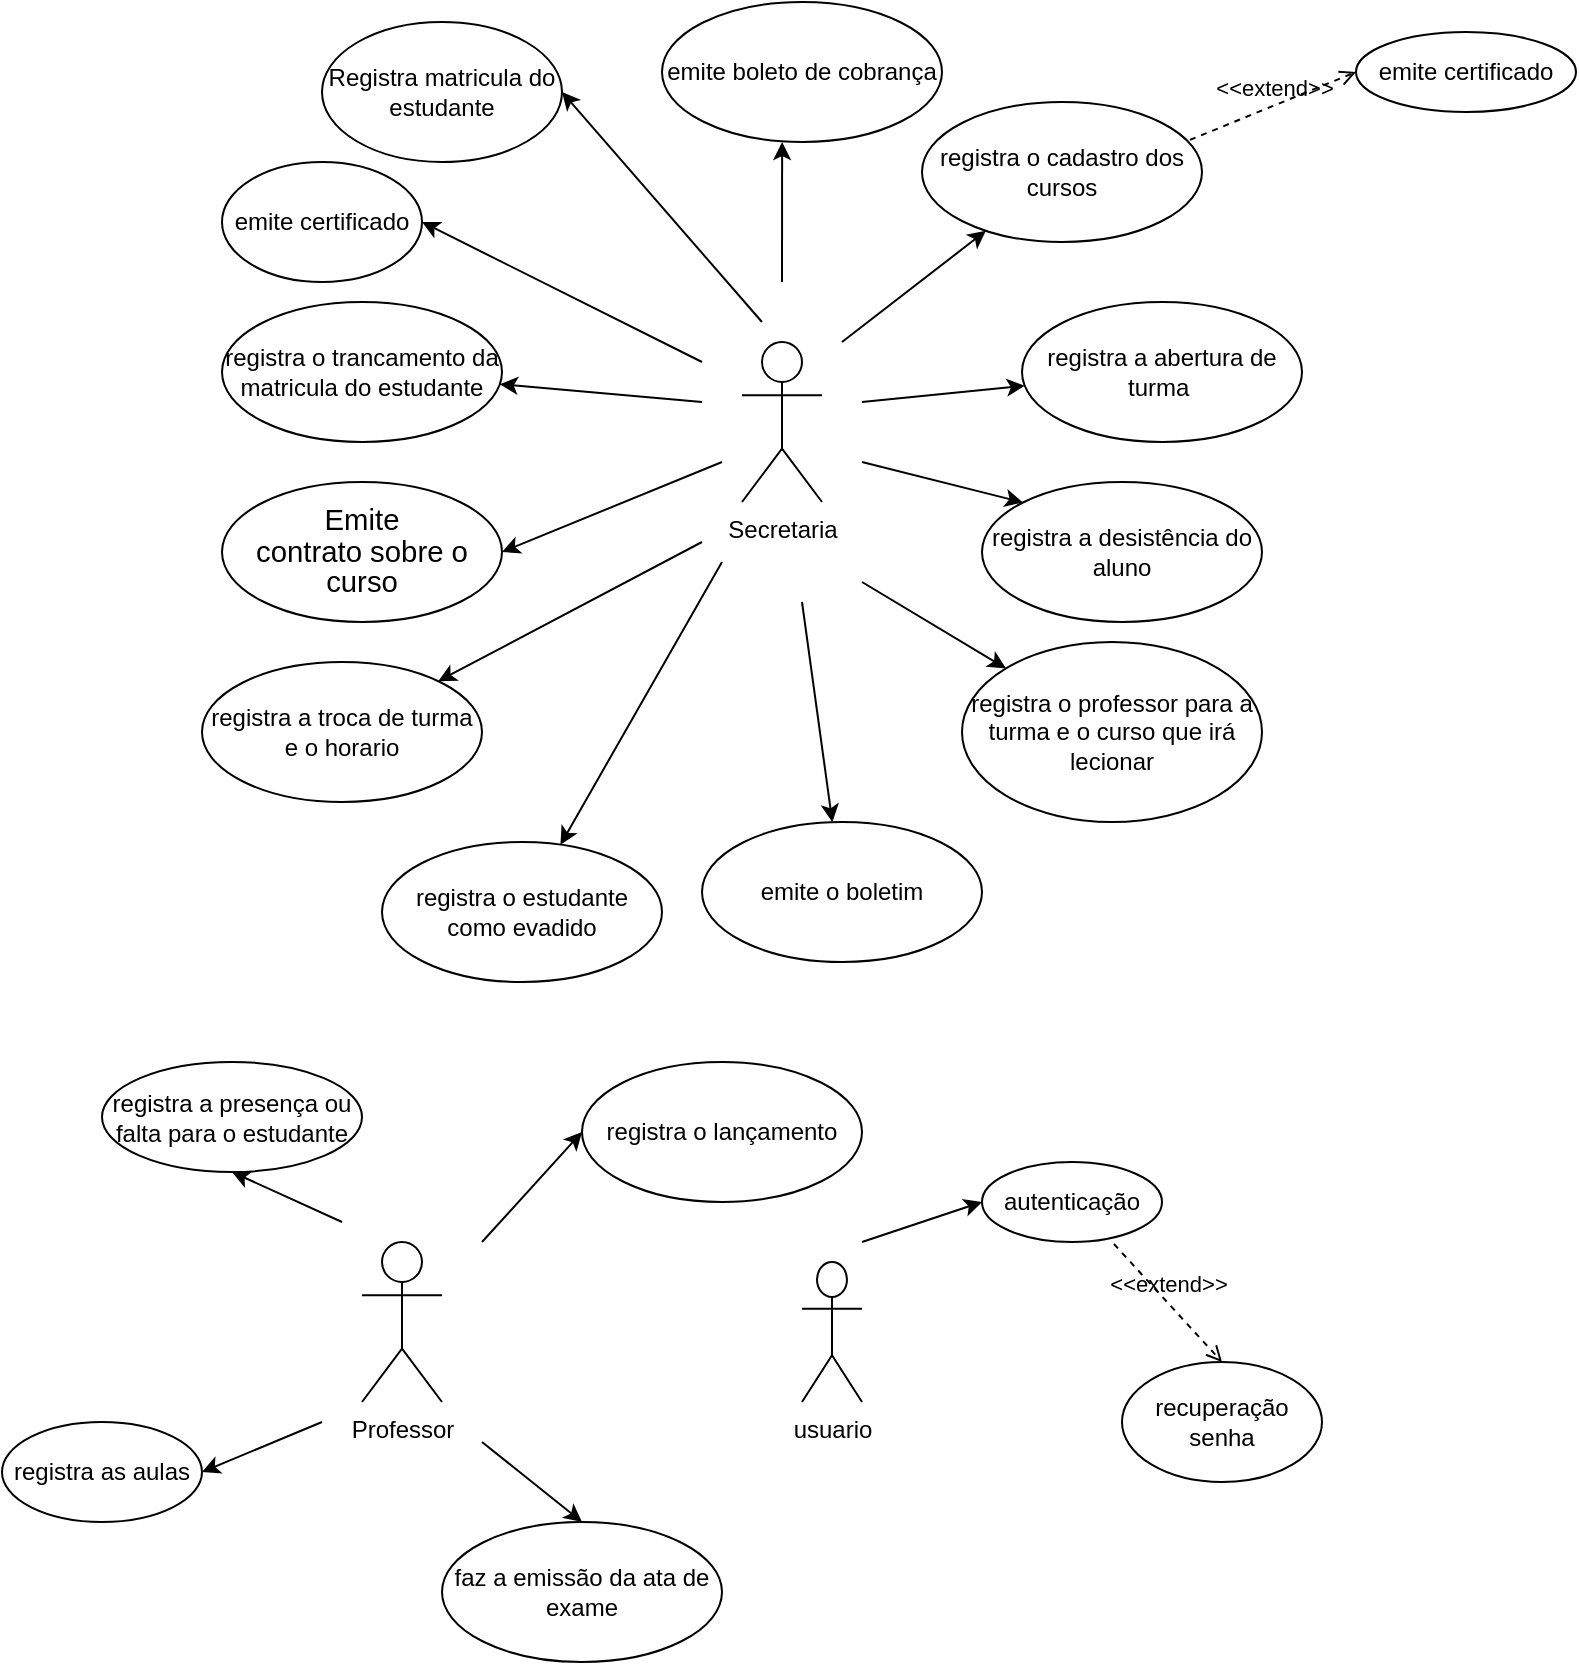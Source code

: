 <mxfile version="26.0.11">
  <diagram name="Página-1" id="e2Mm4PuRfbsSf4WBnIN7">
    <mxGraphModel dx="1674" dy="728" grid="1" gridSize="10" guides="1" tooltips="1" connect="1" arrows="1" fold="1" page="1" pageScale="1" pageWidth="827" pageHeight="1169" math="0" shadow="0">
      <root>
        <mxCell id="0" />
        <mxCell id="1" parent="0" />
        <mxCell id="hLfekD7jiDn_uas92cv7-1" value="Secretaria" style="shape=umlActor;verticalLabelPosition=bottom;verticalAlign=top;html=1;" parent="1" vertex="1">
          <mxGeometry x="410" y="170" width="40" height="80" as="geometry" />
        </mxCell>
        <mxCell id="hLfekD7jiDn_uas92cv7-4" value="Registra matricula do estudante" style="ellipse;whiteSpace=wrap;html=1;fillColor=none;" parent="1" vertex="1">
          <mxGeometry x="200" y="10" width="120" height="70" as="geometry" />
        </mxCell>
        <mxCell id="hLfekD7jiDn_uas92cv7-7" value="" style="endArrow=classic;html=1;rounded=0;entryX=1;entryY=0.5;entryDx=0;entryDy=0;" parent="1" target="hLfekD7jiDn_uas92cv7-4" edge="1">
          <mxGeometry width="50" height="50" relative="1" as="geometry">
            <mxPoint x="420" y="160" as="sourcePoint" />
            <mxPoint x="440" y="280" as="targetPoint" />
          </mxGeometry>
        </mxCell>
        <mxCell id="hLfekD7jiDn_uas92cv7-8" value="" style="endArrow=classic;html=1;rounded=0;entryX=1;entryY=0.5;entryDx=0;entryDy=0;" parent="1" target="hLfekD7jiDn_uas92cv7-9" edge="1">
          <mxGeometry width="50" height="50" relative="1" as="geometry">
            <mxPoint x="390" y="180" as="sourcePoint" />
            <mxPoint x="230" y="200" as="targetPoint" />
          </mxGeometry>
        </mxCell>
        <mxCell id="hLfekD7jiDn_uas92cv7-9" value="emite certificado" style="ellipse;whiteSpace=wrap;html=1;" parent="1" vertex="1">
          <mxGeometry x="150" y="80" width="100" height="60" as="geometry" />
        </mxCell>
        <mxCell id="hLfekD7jiDn_uas92cv7-11" value="" style="endArrow=classic;html=1;rounded=0;entryX=0.429;entryY=1;entryDx=0;entryDy=0;entryPerimeter=0;" parent="1" target="hLfekD7jiDn_uas92cv7-12" edge="1">
          <mxGeometry width="50" height="50" relative="1" as="geometry">
            <mxPoint x="430" y="140" as="sourcePoint" />
            <mxPoint x="490" y="80" as="targetPoint" />
          </mxGeometry>
        </mxCell>
        <mxCell id="hLfekD7jiDn_uas92cv7-12" value="emite boleto de cobrança" style="ellipse;whiteSpace=wrap;html=1;" parent="1" vertex="1">
          <mxGeometry x="370" width="140" height="70" as="geometry" />
        </mxCell>
        <mxCell id="hLfekD7jiDn_uas92cv7-13" value="" style="endArrow=classic;html=1;rounded=0;entryX=1;entryY=0.5;entryDx=0;entryDy=0;" parent="1" target="hLfekD7jiDn_uas92cv7-15" edge="1">
          <mxGeometry width="50" height="50" relative="1" as="geometry">
            <mxPoint x="400" y="230" as="sourcePoint" />
            <mxPoint x="220" y="240" as="targetPoint" />
          </mxGeometry>
        </mxCell>
        <mxCell id="hLfekD7jiDn_uas92cv7-15" value="&lt;span style=&quot;font-size:11.0pt;line-height:107%;&lt;br/&gt;font-family:&amp;quot;Calibri&amp;quot;,sans-serif;mso-ascii-theme-font:minor-latin;mso-fareast-font-family:&lt;br/&gt;Calibri;mso-fareast-theme-font:minor-latin;mso-hansi-theme-font:minor-latin;&lt;br/&gt;mso-bidi-font-family:&amp;quot;Times New Roman&amp;quot;;mso-bidi-theme-font:minor-bidi;&lt;br/&gt;mso-ansi-language:PT-BR;mso-fareast-language:EN-US;mso-bidi-language:AR-SA&quot;&gt;Emite&lt;br/&gt;contrato sobre o curso&lt;/span&gt;" style="ellipse;whiteSpace=wrap;html=1;" parent="1" vertex="1">
          <mxGeometry x="150" y="240" width="140" height="70" as="geometry" />
        </mxCell>
        <mxCell id="hLfekD7jiDn_uas92cv7-16" value="" style="endArrow=classic;html=1;rounded=0;" parent="1" target="hLfekD7jiDn_uas92cv7-17" edge="1">
          <mxGeometry width="50" height="50" relative="1" as="geometry">
            <mxPoint x="390" y="200" as="sourcePoint" />
            <mxPoint x="210" y="290" as="targetPoint" />
          </mxGeometry>
        </mxCell>
        <mxCell id="hLfekD7jiDn_uas92cv7-17" value="registra o trancamento da matricula do estudante" style="ellipse;whiteSpace=wrap;html=1;" parent="1" vertex="1">
          <mxGeometry x="150" y="150" width="140" height="70" as="geometry" />
        </mxCell>
        <mxCell id="hLfekD7jiDn_uas92cv7-18" value="" style="endArrow=classic;html=1;rounded=0;" parent="1" target="hLfekD7jiDn_uas92cv7-19" edge="1">
          <mxGeometry width="50" height="50" relative="1" as="geometry">
            <mxPoint x="390" y="270" as="sourcePoint" />
            <mxPoint x="190" y="390" as="targetPoint" />
            <Array as="points" />
          </mxGeometry>
        </mxCell>
        <mxCell id="hLfekD7jiDn_uas92cv7-19" value="registra a troca de turma e o horario" style="ellipse;whiteSpace=wrap;html=1;" parent="1" vertex="1">
          <mxGeometry x="140" y="330" width="140" height="70" as="geometry" />
        </mxCell>
        <mxCell id="hLfekD7jiDn_uas92cv7-20" value="" style="endArrow=classic;html=1;rounded=0;" parent="1" target="hLfekD7jiDn_uas92cv7-21" edge="1">
          <mxGeometry width="50" height="50" relative="1" as="geometry">
            <mxPoint x="400" y="280" as="sourcePoint" />
            <mxPoint x="90" y="500" as="targetPoint" />
          </mxGeometry>
        </mxCell>
        <mxCell id="hLfekD7jiDn_uas92cv7-21" value="registra o estudante como evadido" style="ellipse;whiteSpace=wrap;html=1;" parent="1" vertex="1">
          <mxGeometry x="230" y="420" width="140" height="70" as="geometry" />
        </mxCell>
        <mxCell id="hLfekD7jiDn_uas92cv7-22" value="" style="endArrow=classic;html=1;rounded=0;entryX=0;entryY=0;entryDx=0;entryDy=0;" parent="1" target="hLfekD7jiDn_uas92cv7-23" edge="1">
          <mxGeometry width="50" height="50" relative="1" as="geometry">
            <mxPoint x="470" y="230" as="sourcePoint" />
            <mxPoint x="540" y="380" as="targetPoint" />
          </mxGeometry>
        </mxCell>
        <mxCell id="hLfekD7jiDn_uas92cv7-23" value="registra a desistência do aluno" style="ellipse;whiteSpace=wrap;html=1;" parent="1" vertex="1">
          <mxGeometry x="530" y="240" width="140" height="70" as="geometry" />
        </mxCell>
        <mxCell id="hLfekD7jiDn_uas92cv7-24" value="" style="endArrow=classic;html=1;rounded=0;" parent="1" target="hLfekD7jiDn_uas92cv7-25" edge="1">
          <mxGeometry width="50" height="50" relative="1" as="geometry">
            <mxPoint x="470" y="200" as="sourcePoint" />
            <mxPoint x="570" y="200" as="targetPoint" />
          </mxGeometry>
        </mxCell>
        <mxCell id="hLfekD7jiDn_uas92cv7-25" value="registra a abertura de turma&amp;nbsp;" style="ellipse;whiteSpace=wrap;html=1;" parent="1" vertex="1">
          <mxGeometry x="550" y="150" width="140" height="70" as="geometry" />
        </mxCell>
        <mxCell id="hLfekD7jiDn_uas92cv7-26" value="" style="endArrow=classic;html=1;rounded=0;" parent="1" target="hLfekD7jiDn_uas92cv7-27" edge="1">
          <mxGeometry width="50" height="50" relative="1" as="geometry">
            <mxPoint x="460" y="170" as="sourcePoint" />
            <mxPoint x="590" y="60" as="targetPoint" />
          </mxGeometry>
        </mxCell>
        <mxCell id="hLfekD7jiDn_uas92cv7-27" value="registra o cadastro dos cursos" style="ellipse;whiteSpace=wrap;html=1;" parent="1" vertex="1">
          <mxGeometry x="500" y="50" width="140" height="70" as="geometry" />
        </mxCell>
        <mxCell id="hLfekD7jiDn_uas92cv7-28" value="" style="endArrow=classic;html=1;rounded=0;" parent="1" target="hLfekD7jiDn_uas92cv7-29" edge="1">
          <mxGeometry width="50" height="50" relative="1" as="geometry">
            <mxPoint x="470" y="290" as="sourcePoint" />
            <mxPoint x="520" y="520" as="targetPoint" />
          </mxGeometry>
        </mxCell>
        <mxCell id="hLfekD7jiDn_uas92cv7-29" value="registra o professor para a turma e o curso que irá lecionar" style="ellipse;whiteSpace=wrap;html=1;" parent="1" vertex="1">
          <mxGeometry x="520" y="320" width="150" height="90" as="geometry" />
        </mxCell>
        <mxCell id="hLfekD7jiDn_uas92cv7-30" value="" style="endArrow=classic;html=1;rounded=0;" parent="1" target="hLfekD7jiDn_uas92cv7-31" edge="1">
          <mxGeometry width="50" height="50" relative="1" as="geometry">
            <mxPoint x="440" y="300" as="sourcePoint" />
            <mxPoint x="330" y="560" as="targetPoint" />
          </mxGeometry>
        </mxCell>
        <mxCell id="hLfekD7jiDn_uas92cv7-31" value="emite o boletim" style="ellipse;whiteSpace=wrap;html=1;" parent="1" vertex="1">
          <mxGeometry x="390" y="410" width="140" height="70" as="geometry" />
        </mxCell>
        <mxCell id="hLfekD7jiDn_uas92cv7-33" value="Professor" style="shape=umlActor;verticalLabelPosition=bottom;verticalAlign=top;html=1;" parent="1" vertex="1">
          <mxGeometry x="220" y="620" width="40" height="80" as="geometry" />
        </mxCell>
        <mxCell id="hLfekD7jiDn_uas92cv7-456" value="" style="endArrow=classic;html=1;rounded=0;entryX=1;entryY=0.5;entryDx=0;entryDy=0;" parent="1" target="hLfekD7jiDn_uas92cv7-460" edge="1">
          <mxGeometry width="50" height="50" relative="1" as="geometry">
            <mxPoint x="200" y="710" as="sourcePoint" />
            <mxPoint x="230" y="720" as="targetPoint" />
          </mxGeometry>
        </mxCell>
        <mxCell id="hLfekD7jiDn_uas92cv7-457" value="" style="endArrow=classic;html=1;rounded=0;entryX=0.5;entryY=0;entryDx=0;entryDy=0;" parent="1" target="hLfekD7jiDn_uas92cv7-463" edge="1">
          <mxGeometry width="50" height="50" relative="1" as="geometry">
            <mxPoint x="280" y="720" as="sourcePoint" />
            <mxPoint x="390" y="880" as="targetPoint" />
          </mxGeometry>
        </mxCell>
        <mxCell id="hLfekD7jiDn_uas92cv7-458" value="" style="endArrow=classic;html=1;rounded=0;entryX=0;entryY=0.5;entryDx=0;entryDy=0;" parent="1" target="hLfekD7jiDn_uas92cv7-462" edge="1">
          <mxGeometry width="50" height="50" relative="1" as="geometry">
            <mxPoint x="280" y="620" as="sourcePoint" />
            <mxPoint x="560" y="710" as="targetPoint" />
          </mxGeometry>
        </mxCell>
        <mxCell id="hLfekD7jiDn_uas92cv7-459" value="" style="endArrow=classic;html=1;rounded=0;entryX=0.5;entryY=1;entryDx=0;entryDy=0;" parent="1" target="hLfekD7jiDn_uas92cv7-461" edge="1">
          <mxGeometry width="50" height="50" relative="1" as="geometry">
            <mxPoint x="210" y="610" as="sourcePoint" />
            <mxPoint x="390" y="610" as="targetPoint" />
          </mxGeometry>
        </mxCell>
        <mxCell id="hLfekD7jiDn_uas92cv7-460" value="registra as aulas" style="ellipse;whiteSpace=wrap;html=1;" parent="1" vertex="1">
          <mxGeometry x="40" y="710" width="100" height="50" as="geometry" />
        </mxCell>
        <mxCell id="hLfekD7jiDn_uas92cv7-461" value="registra a presença ou falta para o estudante" style="ellipse;whiteSpace=wrap;html=1;" parent="1" vertex="1">
          <mxGeometry x="90" y="530" width="130" height="55" as="geometry" />
        </mxCell>
        <mxCell id="hLfekD7jiDn_uas92cv7-462" value="registra o lançamento" style="ellipse;whiteSpace=wrap;html=1;" parent="1" vertex="1">
          <mxGeometry x="330" y="530" width="140" height="70" as="geometry" />
        </mxCell>
        <mxCell id="hLfekD7jiDn_uas92cv7-463" value="faz a emissão da ata de exame" style="ellipse;whiteSpace=wrap;html=1;" parent="1" vertex="1">
          <mxGeometry x="260" y="760" width="140" height="70" as="geometry" />
        </mxCell>
        <mxCell id="lH-W0pzrnWKFWm62mkEb-3" value="usuario" style="shape=umlActor;verticalLabelPosition=bottom;verticalAlign=top;html=1;" vertex="1" parent="1">
          <mxGeometry x="440" y="630" width="30" height="70" as="geometry" />
        </mxCell>
        <mxCell id="lH-W0pzrnWKFWm62mkEb-4" value="autenticação" style="ellipse;whiteSpace=wrap;html=1;" vertex="1" parent="1">
          <mxGeometry x="530" y="580" width="90" height="40" as="geometry" />
        </mxCell>
        <mxCell id="lH-W0pzrnWKFWm62mkEb-5" value="recuperação senha" style="ellipse;whiteSpace=wrap;html=1;" vertex="1" parent="1">
          <mxGeometry x="600" y="680" width="100" height="60" as="geometry" />
        </mxCell>
        <mxCell id="lH-W0pzrnWKFWm62mkEb-8" value="" style="endArrow=classic;html=1;rounded=0;entryX=0;entryY=0.5;entryDx=0;entryDy=0;" edge="1" parent="1" target="lH-W0pzrnWKFWm62mkEb-4">
          <mxGeometry width="50" height="50" relative="1" as="geometry">
            <mxPoint x="470" y="620" as="sourcePoint" />
            <mxPoint x="440" y="550" as="targetPoint" />
          </mxGeometry>
        </mxCell>
        <mxCell id="lH-W0pzrnWKFWm62mkEb-9" value="&amp;lt;&amp;lt;extend&amp;gt;&amp;gt;" style="html=1;verticalAlign=bottom;labelBackgroundColor=none;endArrow=open;endFill=0;dashed=1;rounded=0;exitX=0.733;exitY=1.025;exitDx=0;exitDy=0;exitPerimeter=0;entryX=0.5;entryY=0;entryDx=0;entryDy=0;" edge="1" parent="1" source="lH-W0pzrnWKFWm62mkEb-4" target="lH-W0pzrnWKFWm62mkEb-5">
          <mxGeometry width="160" relative="1" as="geometry">
            <mxPoint x="640" y="664.5" as="sourcePoint" />
            <mxPoint x="800" y="664.5" as="targetPoint" />
          </mxGeometry>
        </mxCell>
        <mxCell id="lH-W0pzrnWKFWm62mkEb-10" value="&amp;lt;&amp;lt;extend&amp;gt;&amp;gt;" style="html=1;verticalAlign=bottom;labelBackgroundColor=none;endArrow=open;endFill=0;dashed=1;rounded=0;exitX=0.957;exitY=0.271;exitDx=0;exitDy=0;exitPerimeter=0;entryX=0;entryY=0.5;entryDx=0;entryDy=0;" edge="1" parent="1" source="hLfekD7jiDn_uas92cv7-27" target="lH-W0pzrnWKFWm62mkEb-11">
          <mxGeometry width="160" relative="1" as="geometry">
            <mxPoint x="330" y="80" as="sourcePoint" />
            <mxPoint x="720" y="50" as="targetPoint" />
          </mxGeometry>
        </mxCell>
        <mxCell id="lH-W0pzrnWKFWm62mkEb-11" value="emite certificado" style="ellipse;whiteSpace=wrap;html=1;" vertex="1" parent="1">
          <mxGeometry x="717" y="15" width="110" height="40" as="geometry" />
        </mxCell>
      </root>
    </mxGraphModel>
  </diagram>
</mxfile>
